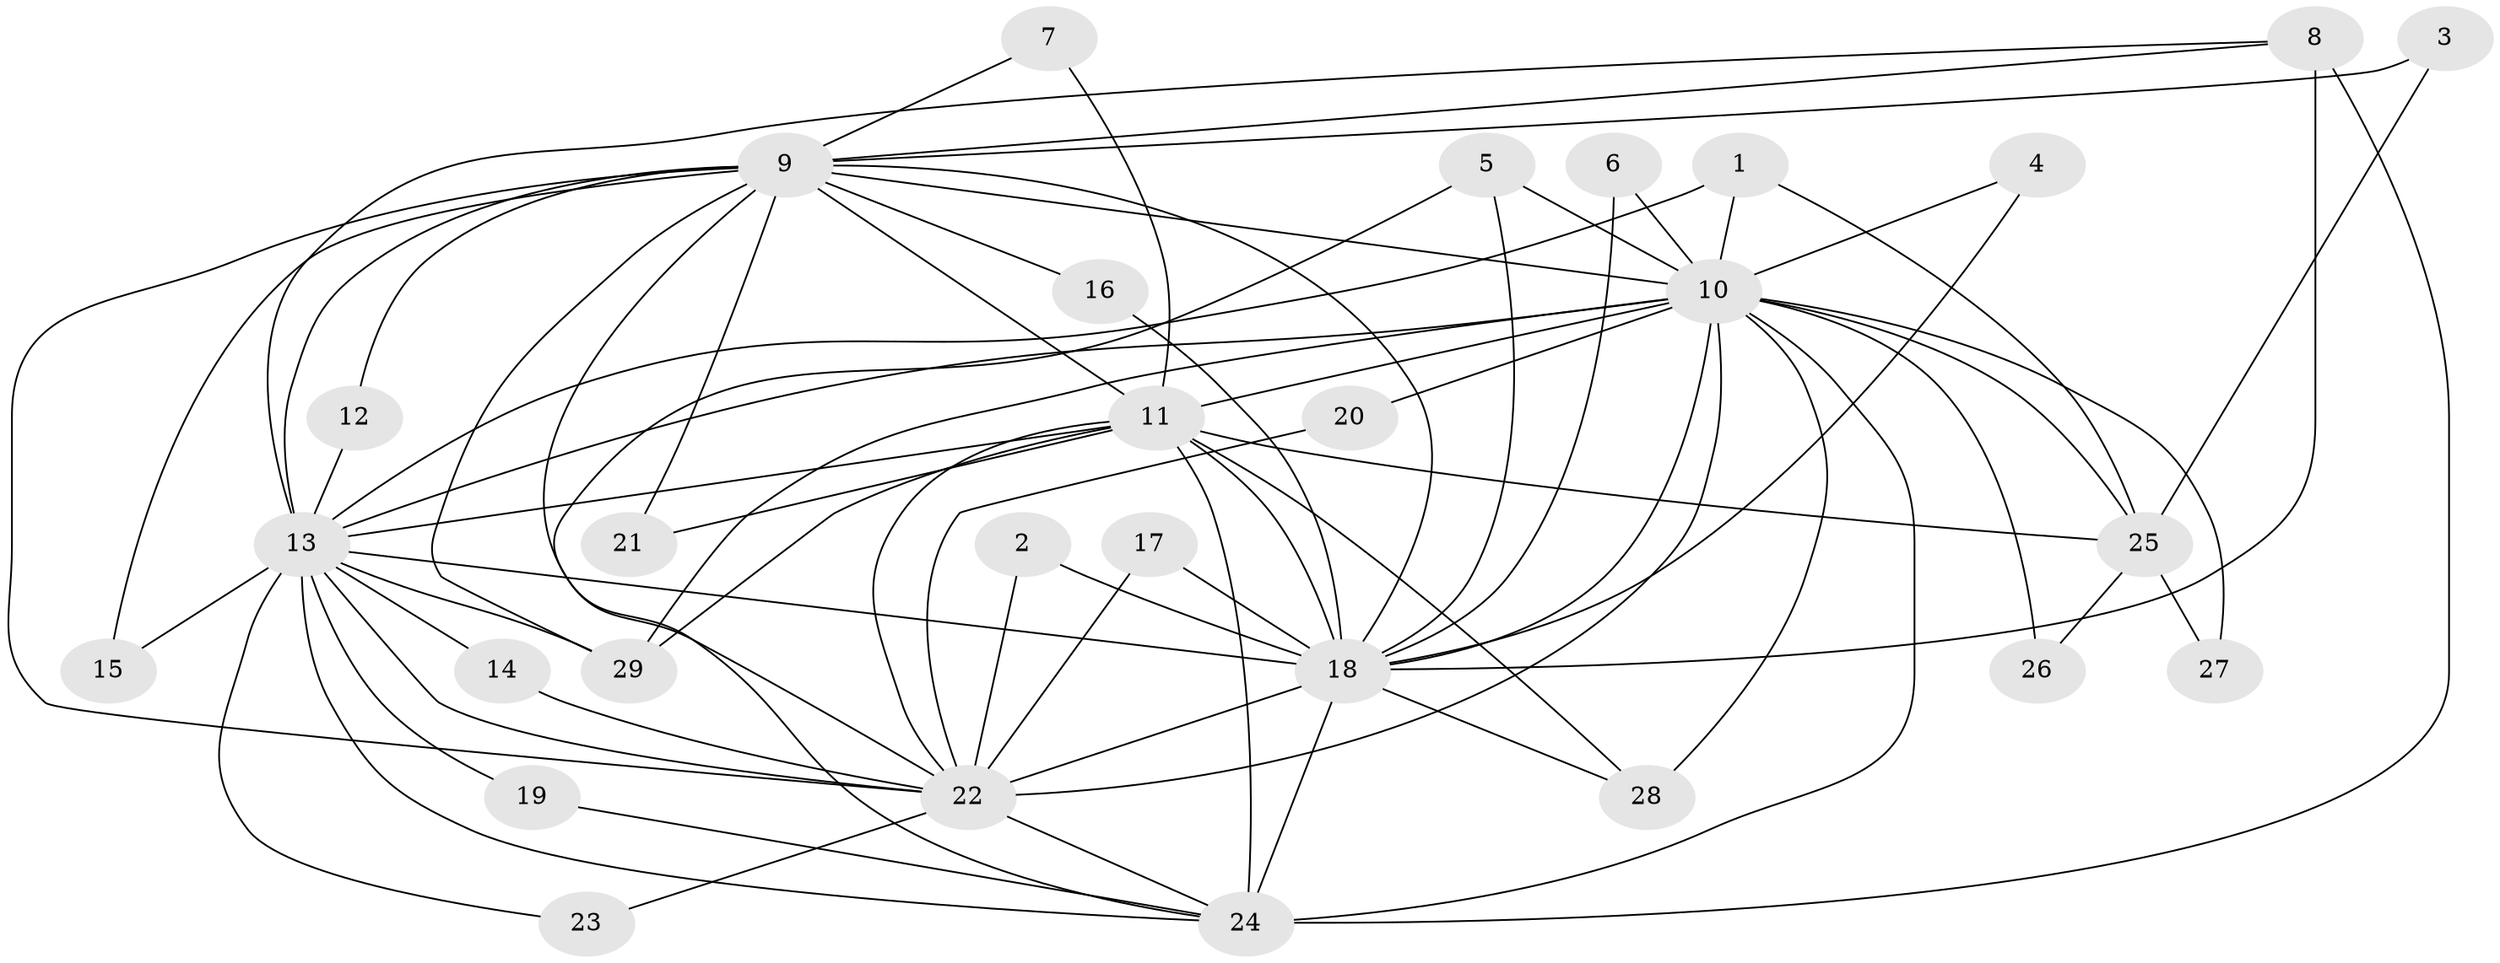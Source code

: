 // original degree distribution, {14: 0.034482758620689655, 12: 0.017241379310344827, 24: 0.017241379310344827, 18: 0.017241379310344827, 15: 0.017241379310344827, 17: 0.034482758620689655, 13: 0.017241379310344827, 19: 0.017241379310344827, 5: 0.034482758620689655, 3: 0.1206896551724138, 4: 0.08620689655172414, 2: 0.5862068965517241}
// Generated by graph-tools (version 1.1) at 2025/49/03/09/25 03:49:36]
// undirected, 29 vertices, 72 edges
graph export_dot {
graph [start="1"]
  node [color=gray90,style=filled];
  1;
  2;
  3;
  4;
  5;
  6;
  7;
  8;
  9;
  10;
  11;
  12;
  13;
  14;
  15;
  16;
  17;
  18;
  19;
  20;
  21;
  22;
  23;
  24;
  25;
  26;
  27;
  28;
  29;
  1 -- 10 [weight=1.0];
  1 -- 13 [weight=1.0];
  1 -- 25 [weight=1.0];
  2 -- 18 [weight=1.0];
  2 -- 22 [weight=1.0];
  3 -- 9 [weight=1.0];
  3 -- 25 [weight=1.0];
  4 -- 10 [weight=1.0];
  4 -- 18 [weight=1.0];
  5 -- 10 [weight=1.0];
  5 -- 18 [weight=1.0];
  5 -- 22 [weight=1.0];
  6 -- 10 [weight=1.0];
  6 -- 18 [weight=1.0];
  7 -- 9 [weight=1.0];
  7 -- 11 [weight=1.0];
  8 -- 9 [weight=1.0];
  8 -- 13 [weight=1.0];
  8 -- 18 [weight=2.0];
  8 -- 24 [weight=1.0];
  9 -- 10 [weight=2.0];
  9 -- 11 [weight=2.0];
  9 -- 12 [weight=1.0];
  9 -- 13 [weight=5.0];
  9 -- 15 [weight=1.0];
  9 -- 16 [weight=1.0];
  9 -- 18 [weight=4.0];
  9 -- 21 [weight=1.0];
  9 -- 22 [weight=2.0];
  9 -- 24 [weight=2.0];
  9 -- 29 [weight=1.0];
  10 -- 11 [weight=2.0];
  10 -- 13 [weight=3.0];
  10 -- 18 [weight=2.0];
  10 -- 20 [weight=1.0];
  10 -- 22 [weight=1.0];
  10 -- 24 [weight=2.0];
  10 -- 25 [weight=2.0];
  10 -- 26 [weight=1.0];
  10 -- 27 [weight=1.0];
  10 -- 28 [weight=2.0];
  10 -- 29 [weight=1.0];
  11 -- 13 [weight=2.0];
  11 -- 18 [weight=3.0];
  11 -- 21 [weight=1.0];
  11 -- 22 [weight=1.0];
  11 -- 24 [weight=2.0];
  11 -- 25 [weight=1.0];
  11 -- 28 [weight=1.0];
  11 -- 29 [weight=1.0];
  12 -- 13 [weight=1.0];
  13 -- 14 [weight=1.0];
  13 -- 15 [weight=1.0];
  13 -- 18 [weight=4.0];
  13 -- 19 [weight=1.0];
  13 -- 22 [weight=2.0];
  13 -- 23 [weight=1.0];
  13 -- 24 [weight=2.0];
  13 -- 29 [weight=1.0];
  14 -- 22 [weight=1.0];
  16 -- 18 [weight=1.0];
  17 -- 18 [weight=1.0];
  17 -- 22 [weight=1.0];
  18 -- 22 [weight=5.0];
  18 -- 24 [weight=3.0];
  18 -- 28 [weight=2.0];
  19 -- 24 [weight=1.0];
  20 -- 22 [weight=1.0];
  22 -- 23 [weight=1.0];
  22 -- 24 [weight=1.0];
  25 -- 26 [weight=1.0];
  25 -- 27 [weight=1.0];
}

